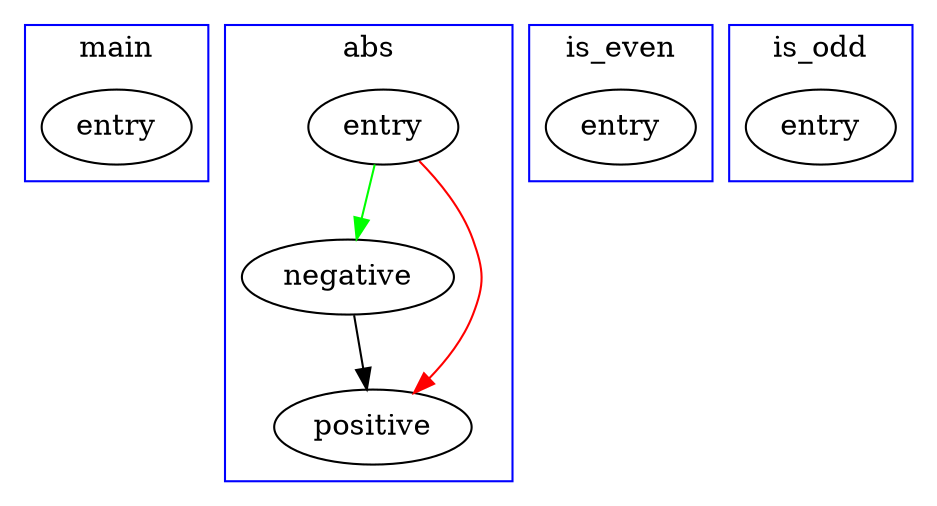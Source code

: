 strict digraph G {
  subgraph cluster_0 {
    label="main"
    color=blue
    subgraph_0_node_0[label="entry",shape=oval]
  }
  subgraph cluster_1 {
    label="abs"
    color=blue
    subgraph_1_node_0[label="entry",shape=oval]
    subgraph_1_node_1[label="negative",shape=oval]
    subgraph_1_node_2[label="positive",shape=oval]
    subgraph_1_node_0 -> subgraph_1_node_1 [color=green]
    subgraph_1_node_0 -> subgraph_1_node_2 [color=red]
    subgraph_1_node_1 -> subgraph_1_node_2
  }
  subgraph cluster_2 {
    label="is_even"
    color=blue
    subgraph_2_node_0[label="entry",shape=oval]
  }
  subgraph cluster_3 {
    label="is_odd"
    color=blue
    subgraph_3_node_0[label="entry",shape=oval]
  }
}
